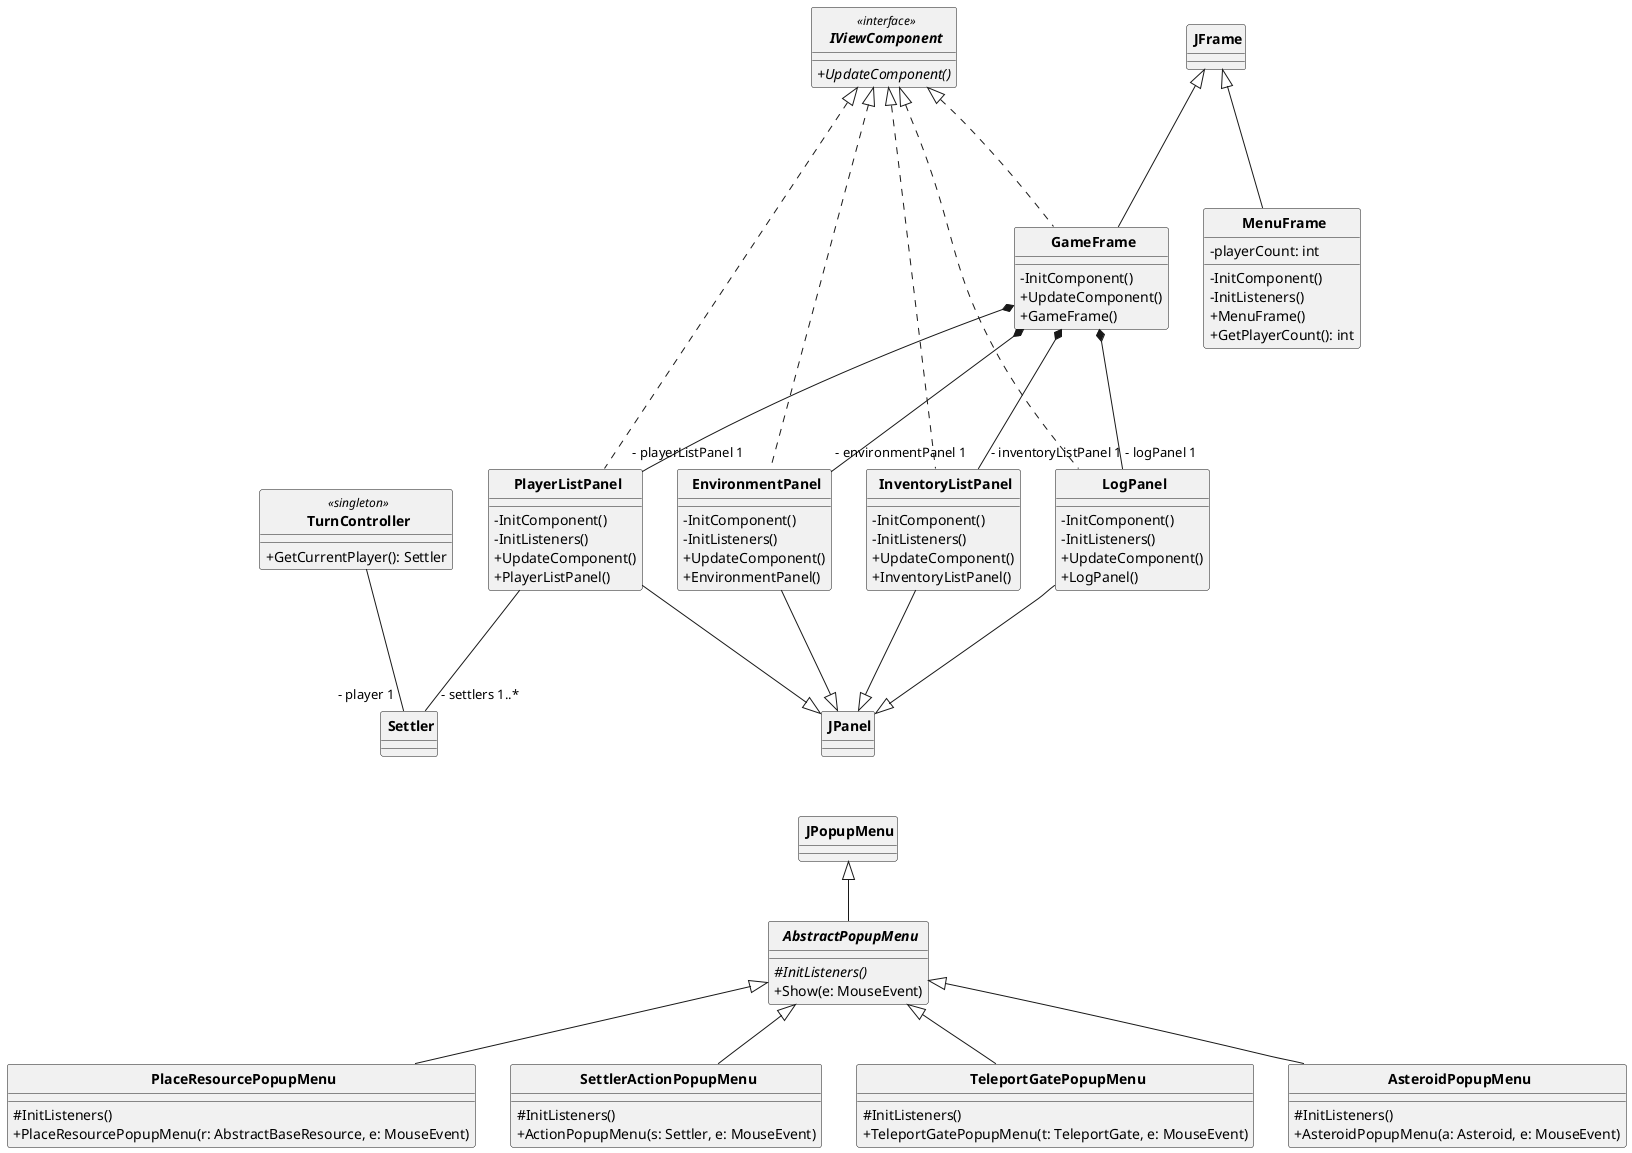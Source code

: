 @startuml classdiagram

skinparam ClassAttributeIconSize 0
skinparam CircledCharacterRadius 0
skinparam CircledCharacterFontSize 0
skinparam ClassFontStyle bold

class JFrame {}
class JPanel {}
class JPopupMenu {}

' package: viewcomponents
interface IViewComponent << interface >> {
  {abstract} + UpdateComponent()
}

together {
  class MenuFrame {
    - playerCount: int
    - InitComponent()
    - InitListeners()
    + MenuFrame()
    + GetPlayerCount(): int
  }

  class GameFrame {
    - InitComponent()
    + UpdateComponent()
    + GameFrame()
  }
}

together {
  class EnvironmentPanel {
    - InitComponent()
    - InitListeners()
    + UpdateComponent()
    + EnvironmentPanel()
  }

  class InventoryListPanel {
    - InitComponent()
    - InitListeners()
    + UpdateComponent()
    + InventoryListPanel()
  }

  class PlayerListPanel {
    - InitComponent()
    - InitListeners()
    + UpdateComponent()
    + PlayerListPanel()
  }

  class LogPanel {
    - InitComponent()
    - InitListeners()
    + UpdateComponent()
    + LogPanel()
  }
}

abstract class AbstractPopupMenu {
  {abstract}# InitListeners()
  + Show(e: MouseEvent)
}

together {
  class AsteroidPopupMenu {
    # InitListeners()
    + AsteroidPopupMenu(a: Asteroid, e: MouseEvent)
  }

  class TeleportGatePopupMenu {
    # InitListeners()
    + TeleportGatePopupMenu(t: TeleportGate, e: MouseEvent)
  }

  class SettlerActionPopupMenu {
    # InitListeners()
    + ActionPopupMenu(s: Settler, e: MouseEvent)
  }

  class PlaceResourcePopupMenu {
    # InitListeners()
    + PlaceResourcePopupMenu(r: AbstractBaseResource, e: MouseEvent)
  }
}

class TurnController << singleton >> {
  + GetCurrentPlayer(): Settler
}

' Interface realizations
GameFrame .up..|> IViewComponent
EnvironmentPanel .up..|> IViewComponent
InventoryListPanel .up..|> IViewComponent
PlayerListPanel .up..|> IViewComponent
LogPanel .up..|> IViewComponent

' Inheritance
GameFrame -up--|> JFrame
MenuFrame -up--|> JFrame

EnvironmentPanel -down--|> JPanel
InventoryListPanel -down--|> JPanel
PlayerListPanel -down--|> JPanel
LogPanel -down--|> JPanel

AbstractPopupMenu -up-|> JPopupMenu
AsteroidPopupMenu -up-|> AbstractPopupMenu
TeleportGatePopupMenu -up-|> AbstractPopupMenu
SettlerActionPopupMenu -up-|> AbstractPopupMenu
PlaceResourcePopupMenu -up-|> AbstractPopupMenu

' This is for better display
JPopupMenu -[hidden]up-> JPanel

' Associations
GameFrame *--- "- environmentPanel 1" EnvironmentPanel
GameFrame *--- "- inventoryListPanel 1" InventoryListPanel
GameFrame *--- "- playerListPanel 1" PlayerListPanel
GameFrame *--- "- logPanel 1" LogPanel

PlayerListPanel --- "- settlers 1..*" Settler
TurnController --- "- player 1" Settler

@enduml
